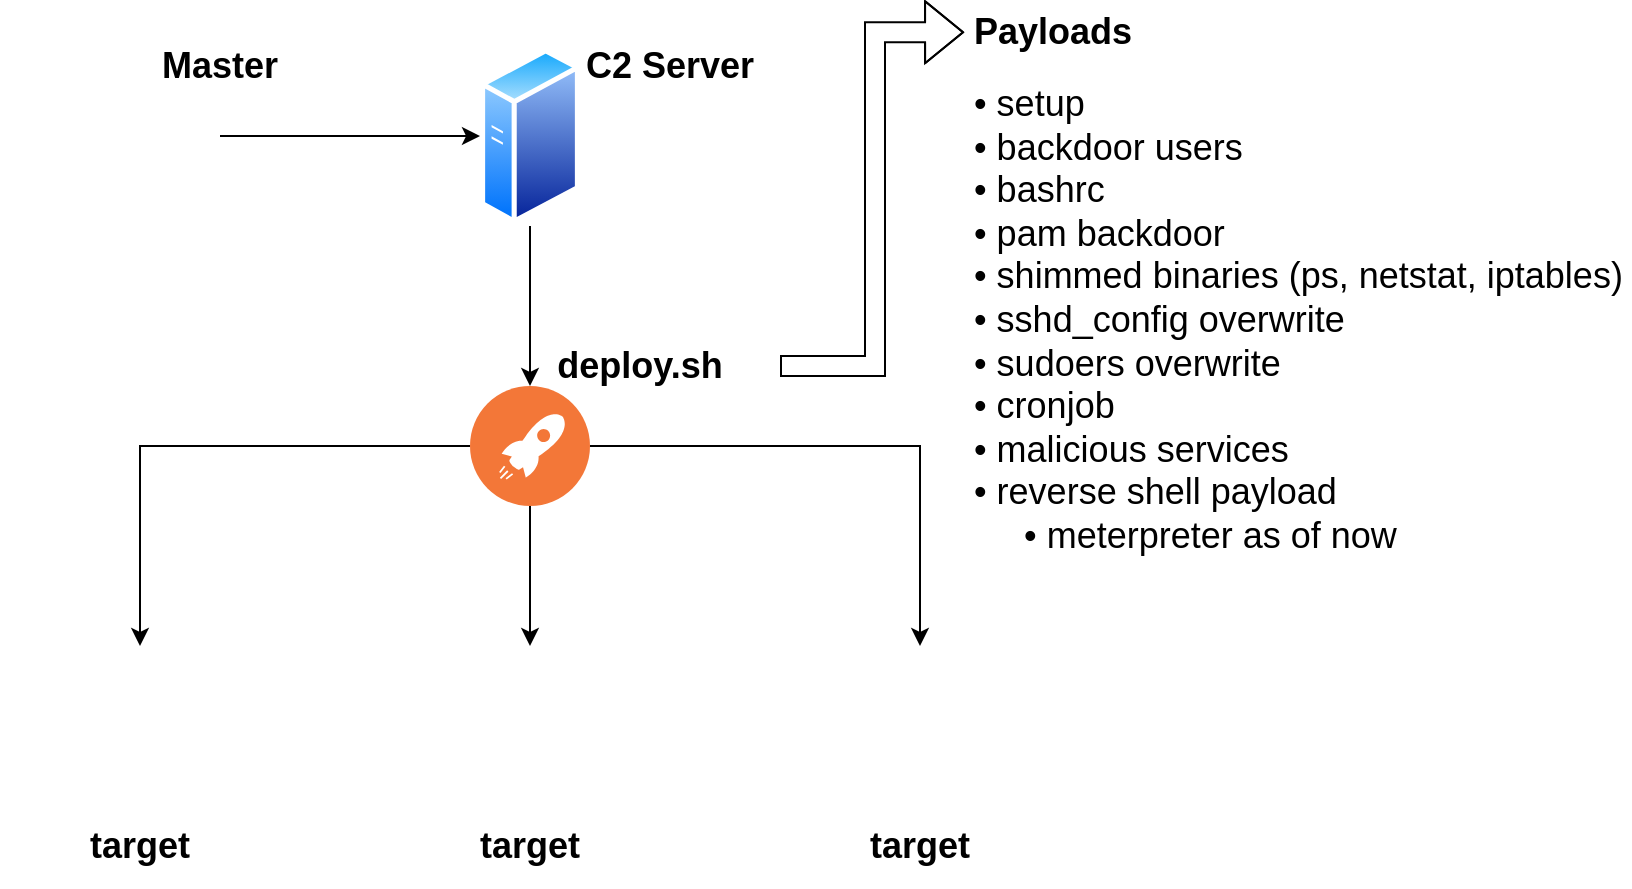 <mxfile version="12.1.4" type="device" pages="1"><diagram id="lxtge5yn_ac5ivoOuZ4S" name="Page-1"><mxGraphModel dx="1408" dy="731" grid="0" gridSize="10" guides="1" tooltips="1" connect="1" arrows="1" fold="1" page="0" pageScale="1" pageWidth="850" pageHeight="1100" math="0" shadow="0"><root><mxCell id="0"/><mxCell id="1" parent="0"/><mxCell id="Fi9zcav-7HtqkYed8cRN-9" style="edgeStyle=orthogonalEdgeStyle;rounded=0;orthogonalLoop=1;jettySize=auto;html=1;" edge="1" parent="1" source="Fi9zcav-7HtqkYed8cRN-1" target="Fi9zcav-7HtqkYed8cRN-2"><mxGeometry relative="1" as="geometry"/></mxCell><mxCell id="Fi9zcav-7HtqkYed8cRN-1" value="" style="shape=image;html=1;verticalAlign=top;verticalLabelPosition=bottom;labelBackgroundColor=#ffffff;imageAspect=0;aspect=fixed;image=https://cdn0.iconfinder.com/data/icons/kameleon-free-pack/110/Hacker-128.png" vertex="1" parent="1"><mxGeometry x="120" y="180" width="110" height="110" as="geometry"/></mxCell><mxCell id="Fi9zcav-7HtqkYed8cRN-10" style="edgeStyle=orthogonalEdgeStyle;rounded=0;orthogonalLoop=1;jettySize=auto;html=1;" edge="1" parent="1" source="Fi9zcav-7HtqkYed8cRN-2" target="Fi9zcav-7HtqkYed8cRN-3"><mxGeometry relative="1" as="geometry"/></mxCell><mxCell id="Fi9zcav-7HtqkYed8cRN-2" value="" style="aspect=fixed;perimeter=ellipsePerimeter;html=1;align=center;shadow=0;dashed=0;spacingTop=3;image;image=img/lib/active_directory/generic_server.svg;" vertex="1" parent="1"><mxGeometry x="360" y="190" width="50" height="90" as="geometry"/></mxCell><mxCell id="Fi9zcav-7HtqkYed8cRN-11" style="edgeStyle=orthogonalEdgeStyle;rounded=0;orthogonalLoop=1;jettySize=auto;html=1;" edge="1" parent="1" source="Fi9zcav-7HtqkYed8cRN-3" target="Fi9zcav-7HtqkYed8cRN-4"><mxGeometry relative="1" as="geometry"/></mxCell><mxCell id="Fi9zcav-7HtqkYed8cRN-12" style="edgeStyle=orthogonalEdgeStyle;rounded=0;orthogonalLoop=1;jettySize=auto;html=1;" edge="1" parent="1" source="Fi9zcav-7HtqkYed8cRN-3" target="Fi9zcav-7HtqkYed8cRN-7"><mxGeometry relative="1" as="geometry"/></mxCell><mxCell id="Fi9zcav-7HtqkYed8cRN-13" style="edgeStyle=orthogonalEdgeStyle;rounded=0;orthogonalLoop=1;jettySize=auto;html=1;" edge="1" parent="1" source="Fi9zcav-7HtqkYed8cRN-3" target="Fi9zcav-7HtqkYed8cRN-8"><mxGeometry relative="1" as="geometry"/></mxCell><mxCell id="Fi9zcav-7HtqkYed8cRN-3" value="" style="aspect=fixed;perimeter=ellipsePerimeter;html=1;align=center;shadow=0;dashed=0;fontColor=#4277BB;labelBackgroundColor=#ffffff;fontSize=12;spacingTop=3;image;image=img/lib/ibm/devops/continuous_deploy.svg;" vertex="1" parent="1"><mxGeometry x="355" y="360" width="60" height="60" as="geometry"/></mxCell><mxCell id="Fi9zcav-7HtqkYed8cRN-4" value="" style="shape=image;html=1;verticalAlign=top;verticalLabelPosition=bottom;labelBackgroundColor=#ffffff;imageAspect=0;aspect=fixed;image=https://cdn4.iconfinder.com/data/icons/emoticons-filled-two-color/614/1084_-_Zombie-128.png" vertex="1" parent="1"><mxGeometry x="150" y="490" width="80" height="80" as="geometry"/></mxCell><mxCell id="Fi9zcav-7HtqkYed8cRN-7" value="" style="shape=image;html=1;verticalAlign=top;verticalLabelPosition=bottom;labelBackgroundColor=#ffffff;imageAspect=0;aspect=fixed;image=https://cdn4.iconfinder.com/data/icons/emoticons-filled-two-color/614/1084_-_Zombie-128.png" vertex="1" parent="1"><mxGeometry x="345" y="490" width="80" height="80" as="geometry"/></mxCell><mxCell id="Fi9zcav-7HtqkYed8cRN-8" value="" style="shape=image;html=1;verticalAlign=top;verticalLabelPosition=bottom;labelBackgroundColor=#ffffff;imageAspect=0;aspect=fixed;image=https://cdn4.iconfinder.com/data/icons/emoticons-filled-two-color/614/1084_-_Zombie-128.png" vertex="1" parent="1"><mxGeometry x="540" y="490" width="80" height="80" as="geometry"/></mxCell><mxCell id="Fi9zcav-7HtqkYed8cRN-19" style="edgeStyle=orthogonalEdgeStyle;rounded=0;orthogonalLoop=1;jettySize=auto;html=1;entryX=-0.009;entryY=0.011;entryDx=0;entryDy=0;entryPerimeter=0;shape=flexArrow;endSize=6;" edge="1" parent="1" source="Fi9zcav-7HtqkYed8cRN-14" target="Fi9zcav-7HtqkYed8cRN-18"><mxGeometry relative="1" as="geometry"/></mxCell><mxCell id="Fi9zcav-7HtqkYed8cRN-14" value="&lt;font style=&quot;font-size: 18px&quot;&gt;&lt;b&gt;deploy.sh&lt;/b&gt;&lt;/font&gt;" style="text;html=1;strokeColor=none;fillColor=none;align=center;verticalAlign=middle;whiteSpace=wrap;rounded=0;" vertex="1" parent="1"><mxGeometry x="370" y="330" width="140" height="40" as="geometry"/></mxCell><mxCell id="Fi9zcav-7HtqkYed8cRN-15" value="&lt;font style=&quot;font-size: 18px&quot;&gt;&lt;b&gt;Master&lt;/b&gt;&lt;/font&gt;" style="text;html=1;strokeColor=none;fillColor=none;align=center;verticalAlign=middle;whiteSpace=wrap;rounded=0;" vertex="1" parent="1"><mxGeometry x="160" y="180" width="140" height="40" as="geometry"/></mxCell><mxCell id="Fi9zcav-7HtqkYed8cRN-16" value="&lt;font style=&quot;font-size: 18px&quot;&gt;&lt;b&gt;C2 Server&lt;/b&gt;&lt;/font&gt;" style="text;html=1;strokeColor=none;fillColor=none;align=center;verticalAlign=middle;whiteSpace=wrap;rounded=0;" vertex="1" parent="1"><mxGeometry x="385" y="180" width="140" height="40" as="geometry"/></mxCell><mxCell id="Fi9zcav-7HtqkYed8cRN-18" value="&lt;span style=&quot;font-size: 18px&quot;&gt;&lt;b&gt;Payloads&lt;/b&gt;&lt;br&gt;&lt;/span&gt;&lt;br&gt;&lt;span style=&quot;font-size: 18px&quot;&gt;• setup&lt;br&gt;&lt;/span&gt;&lt;span style=&quot;font-size: 18px&quot;&gt;• backdoor users&lt;br&gt;&lt;/span&gt;&lt;span style=&quot;font-size: 18px&quot;&gt;• bashrc&amp;nbsp;&lt;br&gt;&lt;/span&gt;&lt;span style=&quot;font-size: 18px&quot;&gt;• pam backdoor&amp;nbsp;&lt;br&gt;&lt;/span&gt;&lt;span style=&quot;font-size: 18px&quot;&gt;• shimmed binaries (ps, netstat, iptables)&lt;br&gt;&lt;/span&gt;&lt;span style=&quot;font-size: 18px&quot;&gt;• sshd_config overwrite&amp;nbsp;&lt;br&gt;&lt;/span&gt;&lt;span style=&quot;font-size: 18px&quot;&gt;• sudoers overwrite&amp;nbsp;&lt;br&gt;&lt;/span&gt;&lt;span style=&quot;font-size: 18px&quot;&gt;• cronjob&amp;nbsp;&amp;nbsp;&lt;br&gt;&lt;/span&gt;&lt;span style=&quot;font-size: 18px&quot;&gt;• malicious services&amp;nbsp;&lt;br&gt;&lt;/span&gt;&lt;span style=&quot;font-size: 18px&quot;&gt;• reverse shell payload&amp;nbsp;&lt;br&gt;&lt;/span&gt;&lt;span style=&quot;font-size: 18px&quot;&gt;&amp;nbsp; &amp;nbsp; &amp;nbsp;&lt;/span&gt;&lt;span style=&quot;font-size: 18px&quot;&gt;• meterpreter as of now&lt;/span&gt;&lt;span style=&quot;font-size: 18px&quot;&gt;&lt;br&gt;&amp;nbsp; &amp;nbsp;&lt;br&gt;&lt;/span&gt;" style="text;html=1;strokeColor=none;fillColor=none;align=left;verticalAlign=middle;whiteSpace=wrap;rounded=0;" vertex="1" parent="1"><mxGeometry x="605" y="180" width="330" height="280" as="geometry"/></mxCell><mxCell id="Fi9zcav-7HtqkYed8cRN-20" value="&lt;font style=&quot;font-size: 18px&quot;&gt;&lt;b&gt;target&lt;/b&gt;&lt;/font&gt;" style="text;html=1;strokeColor=none;fillColor=none;align=center;verticalAlign=middle;whiteSpace=wrap;rounded=0;" vertex="1" parent="1"><mxGeometry x="120" y="570" width="140" height="40" as="geometry"/></mxCell><mxCell id="Fi9zcav-7HtqkYed8cRN-21" value="&lt;font style=&quot;font-size: 18px&quot;&gt;&lt;b&gt;target&lt;/b&gt;&lt;/font&gt;" style="text;html=1;strokeColor=none;fillColor=none;align=center;verticalAlign=middle;whiteSpace=wrap;rounded=0;" vertex="1" parent="1"><mxGeometry x="315" y="570" width="140" height="40" as="geometry"/></mxCell><mxCell id="Fi9zcav-7HtqkYed8cRN-22" value="&lt;font style=&quot;font-size: 18px&quot;&gt;&lt;b&gt;target&lt;/b&gt;&lt;/font&gt;" style="text;html=1;strokeColor=none;fillColor=none;align=center;verticalAlign=middle;whiteSpace=wrap;rounded=0;" vertex="1" parent="1"><mxGeometry x="510" y="570" width="140" height="40" as="geometry"/></mxCell></root></mxGraphModel></diagram></mxfile>